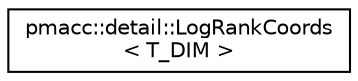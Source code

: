 digraph "Graphical Class Hierarchy"
{
 // LATEX_PDF_SIZE
  edge [fontname="Helvetica",fontsize="10",labelfontname="Helvetica",labelfontsize="10"];
  node [fontname="Helvetica",fontsize="10",shape=record];
  rankdir="LR";
  Node0 [label="pmacc::detail::LogRankCoords\l\< T_DIM \>",height=0.2,width=0.4,color="black", fillcolor="white", style="filled",URL="$structpmacc_1_1detail_1_1_log_rank_coords.html",tooltip=" "];
}
